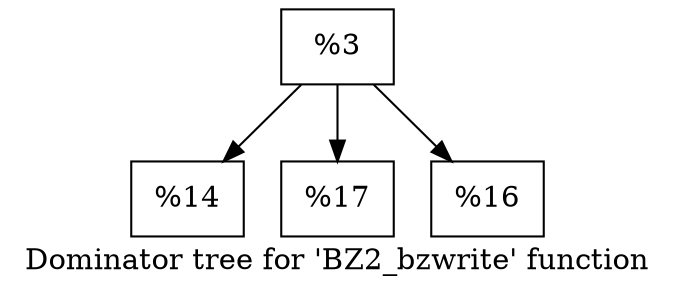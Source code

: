 digraph "Dominator tree for 'BZ2_bzwrite' function" {
	label="Dominator tree for 'BZ2_bzwrite' function";

	Node0x2114870 [shape=record,label="{%3}"];
	Node0x2114870 -> Node0x21887c0;
	Node0x2114870 -> Node0x2196590;
	Node0x2114870 -> Node0x2209ee0;
	Node0x21887c0 [shape=record,label="{%14}"];
	Node0x2196590 [shape=record,label="{%17}"];
	Node0x2209ee0 [shape=record,label="{%16}"];
}
